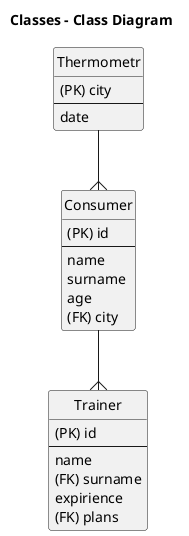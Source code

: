 @startuml

title Classes - Class Diagram

hide circle
entity "Consumer"{
(PK) id
--
name
surname
age
(FK) city
}

entity "Thermometr"{
(PK) city
--
date
}

entity "Trainer"{
(PK) id
--
name
(FK) surname
expirience
(FK) plans
}

Consumer --{ Trainer
Thermometr --{ Consumer

@enduml
